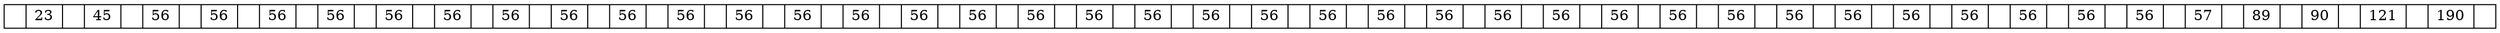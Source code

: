 digraph{
node [shape = record, height=.1];
nodo0[label="<nodo1>|<nodo2>23|<nodo3>|<nodo4>45|<nodo5>|<nodo6>56|<nodo7>|<nodo8>56|<nodo9>|<nodo10>56|<nodo11>|<nodo12>56|<nodo13>|<nodo14>56|<nodo15>|<nodo16>56|<nodo17>|<nodo18>56|<nodo19>|<nodo20>56|<nodo21>|<nodo22>56|<nodo23>|<nodo24>56|<nodo25>|<nodo26>56|<nodo27>|<nodo28>56|<nodo29>|<nodo30>56|<nodo31>|<nodo32>56|<nodo33>|<nodo34>56|<nodo35>|<nodo36>56|<nodo37>|<nodo38>56|<nodo39>|<nodo40>56|<nodo41>|<nodo42>56|<nodo43>|<nodo44>56|<nodo45>|<nodo46>56|<nodo47>|<nodo48>56|<nodo49>|<nodo50>56|<nodo51>|<nodo52>56|<nodo53>|<nodo54>56|<nodo55>|<nodo56>56|<nodo57>|<nodo58>56|<nodo59>|<nodo60>56|<nodo61>|<nodo62>56|<nodo63>|<nodo64>56|<nodo65>|<nodo66>56|<nodo67>|<nodo68>56|<nodo69>|<nodo70>56|<nodo71>|<nodo72>56|<nodo73>|<nodo74>56|<nodo75>|<nodo76>57|<nodo77>|<nodo78>89|<nodo79>|<nodo80>90|<nodo81>|<nodo82>121|<nodo83>|<nodo84>190|<nodo85>"];
}